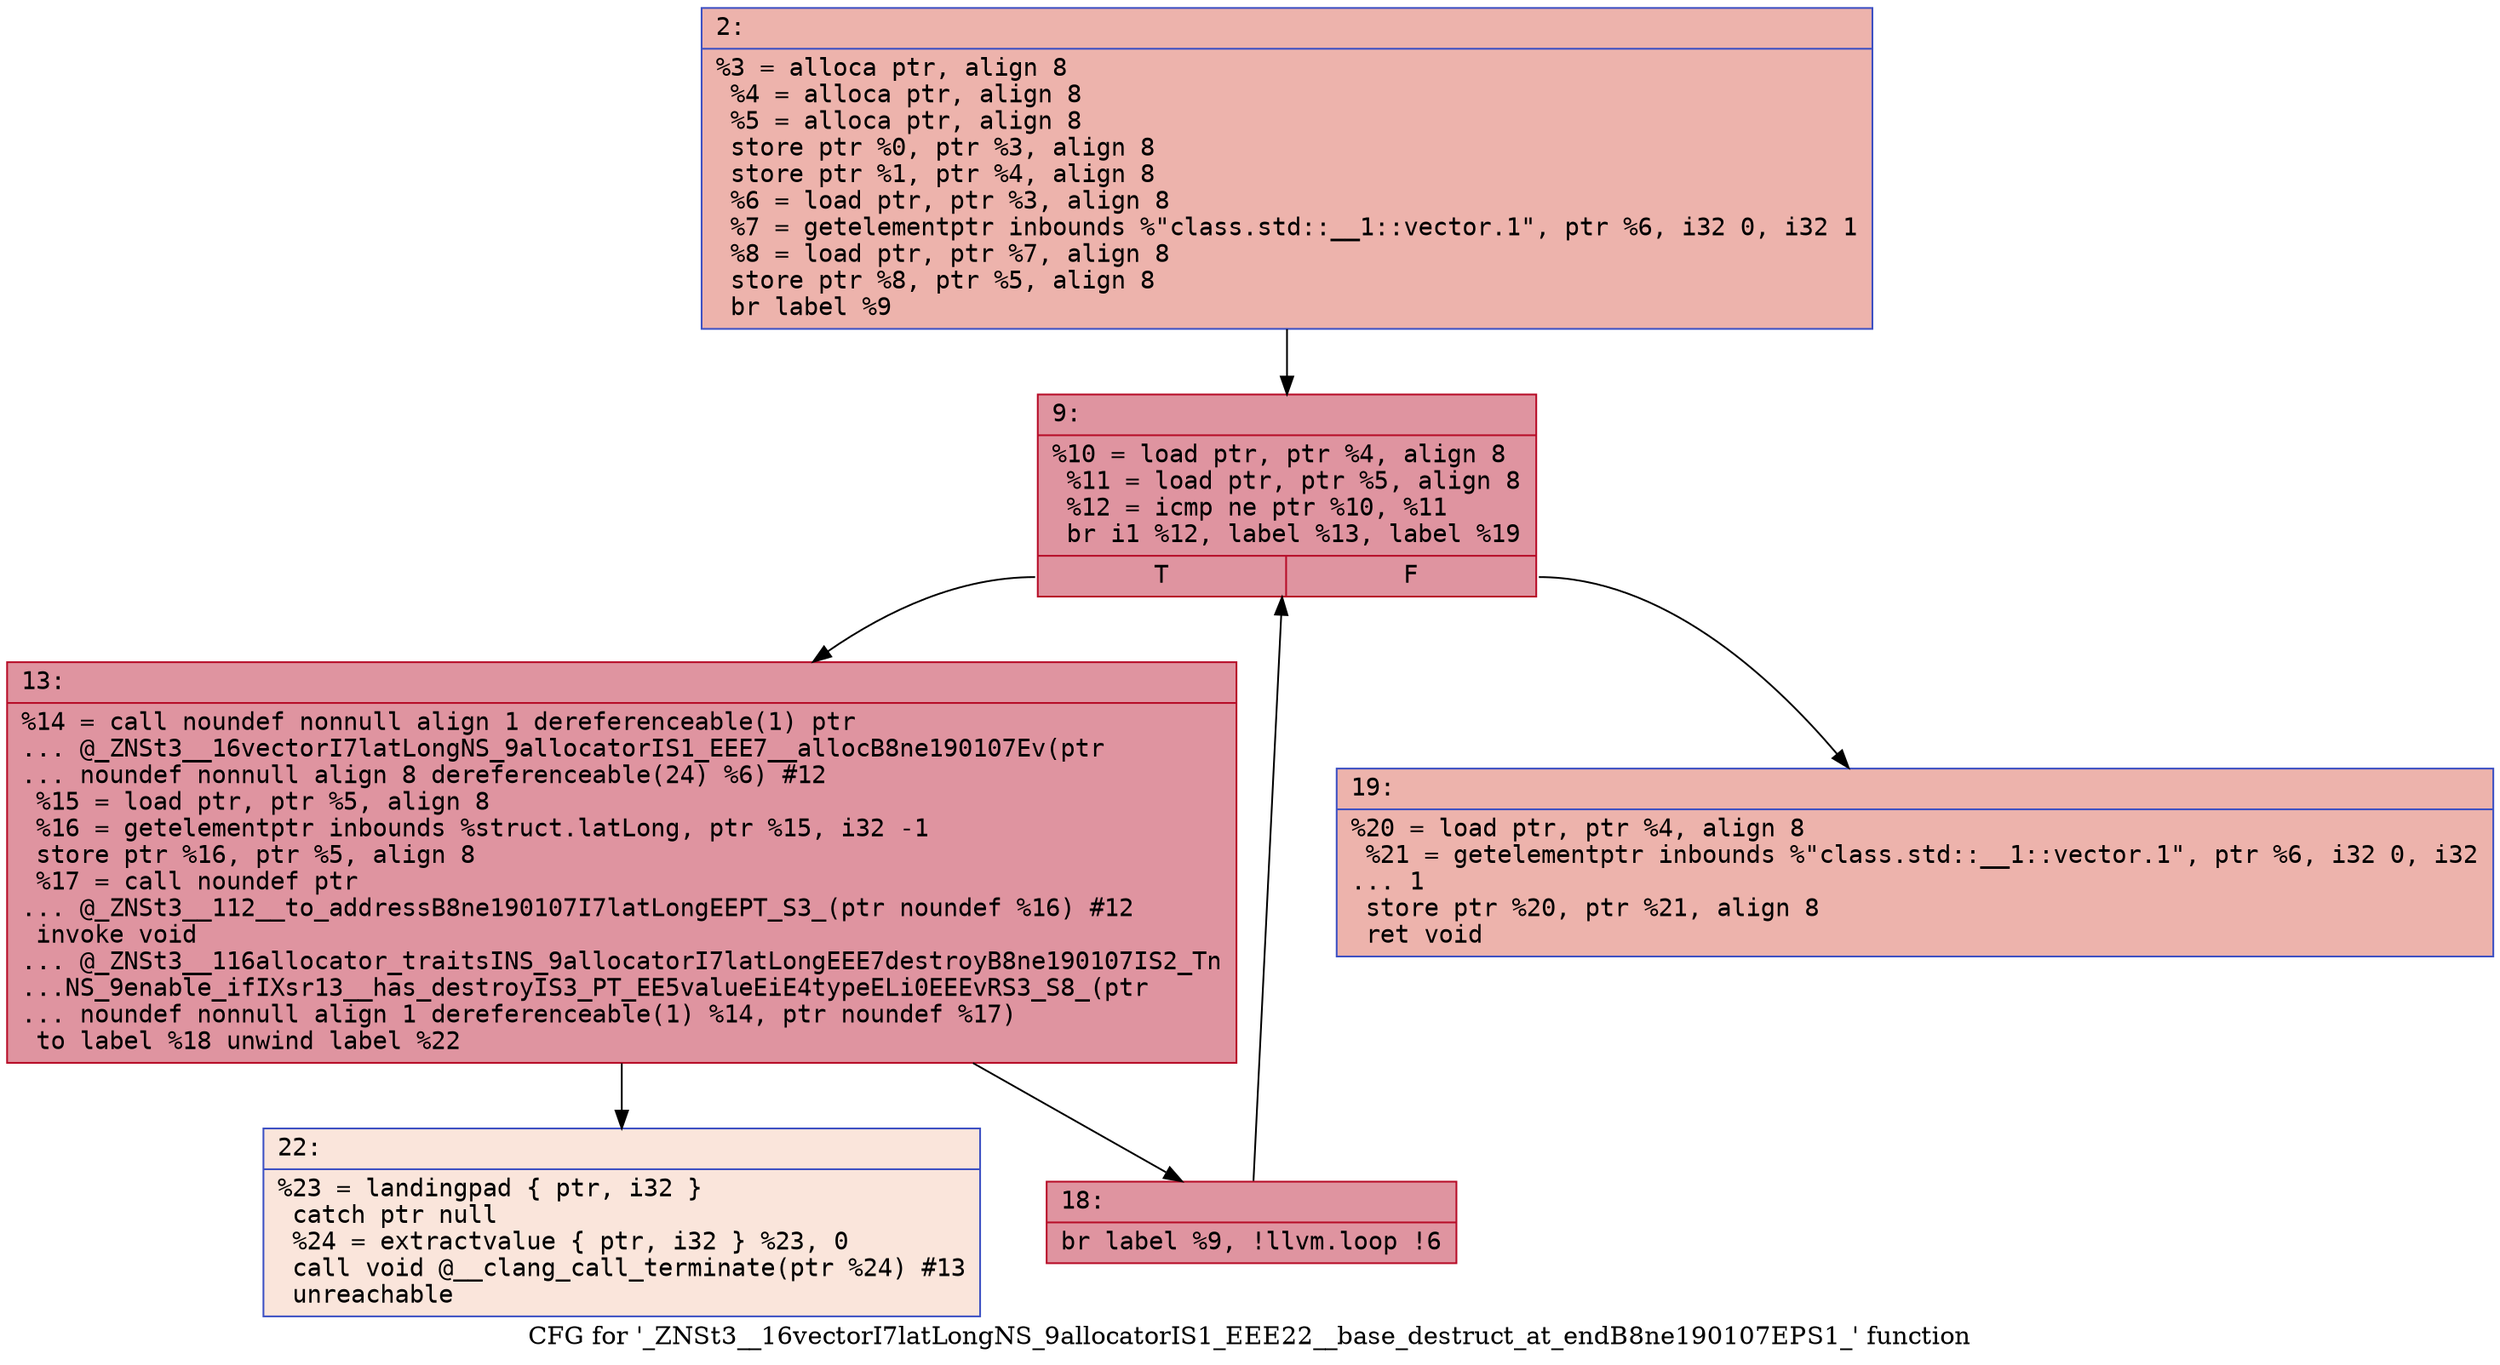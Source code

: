 digraph "CFG for '_ZNSt3__16vectorI7latLongNS_9allocatorIS1_EEE22__base_destruct_at_endB8ne190107EPS1_' function" {
	label="CFG for '_ZNSt3__16vectorI7latLongNS_9allocatorIS1_EEE22__base_destruct_at_endB8ne190107EPS1_' function";

	Node0x6000017601e0 [shape=record,color="#3d50c3ff", style=filled, fillcolor="#d6524470" fontname="Courier",label="{2:\l|  %3 = alloca ptr, align 8\l  %4 = alloca ptr, align 8\l  %5 = alloca ptr, align 8\l  store ptr %0, ptr %3, align 8\l  store ptr %1, ptr %4, align 8\l  %6 = load ptr, ptr %3, align 8\l  %7 = getelementptr inbounds %\"class.std::__1::vector.1\", ptr %6, i32 0, i32 1\l  %8 = load ptr, ptr %7, align 8\l  store ptr %8, ptr %5, align 8\l  br label %9\l}"];
	Node0x6000017601e0 -> Node0x600001760230[tooltip="2 -> 9\nProbability 100.00%" ];
	Node0x600001760230 [shape=record,color="#b70d28ff", style=filled, fillcolor="#b70d2870" fontname="Courier",label="{9:\l|  %10 = load ptr, ptr %4, align 8\l  %11 = load ptr, ptr %5, align 8\l  %12 = icmp ne ptr %10, %11\l  br i1 %12, label %13, label %19\l|{<s0>T|<s1>F}}"];
	Node0x600001760230:s0 -> Node0x600001760280[tooltip="9 -> 13\nProbability 96.88%" ];
	Node0x600001760230:s1 -> Node0x600001760320[tooltip="9 -> 19\nProbability 3.12%" ];
	Node0x600001760280 [shape=record,color="#b70d28ff", style=filled, fillcolor="#b70d2870" fontname="Courier",label="{13:\l|  %14 = call noundef nonnull align 1 dereferenceable(1) ptr\l... @_ZNSt3__16vectorI7latLongNS_9allocatorIS1_EEE7__allocB8ne190107Ev(ptr\l... noundef nonnull align 8 dereferenceable(24) %6) #12\l  %15 = load ptr, ptr %5, align 8\l  %16 = getelementptr inbounds %struct.latLong, ptr %15, i32 -1\l  store ptr %16, ptr %5, align 8\l  %17 = call noundef ptr\l... @_ZNSt3__112__to_addressB8ne190107I7latLongEEPT_S3_(ptr noundef %16) #12\l  invoke void\l... @_ZNSt3__116allocator_traitsINS_9allocatorI7latLongEEE7destroyB8ne190107IS2_Tn\l...NS_9enable_ifIXsr13__has_destroyIS3_PT_EE5valueEiE4typeELi0EEEvRS3_S8_(ptr\l... noundef nonnull align 1 dereferenceable(1) %14, ptr noundef %17)\l          to label %18 unwind label %22\l}"];
	Node0x600001760280 -> Node0x6000017602d0[tooltip="13 -> 18\nProbability 100.00%" ];
	Node0x600001760280 -> Node0x600001760370[tooltip="13 -> 22\nProbability 0.00%" ];
	Node0x6000017602d0 [shape=record,color="#b70d28ff", style=filled, fillcolor="#b70d2870" fontname="Courier",label="{18:\l|  br label %9, !llvm.loop !6\l}"];
	Node0x6000017602d0 -> Node0x600001760230[tooltip="18 -> 9\nProbability 100.00%" ];
	Node0x600001760320 [shape=record,color="#3d50c3ff", style=filled, fillcolor="#d6524470" fontname="Courier",label="{19:\l|  %20 = load ptr, ptr %4, align 8\l  %21 = getelementptr inbounds %\"class.std::__1::vector.1\", ptr %6, i32 0, i32\l... 1\l  store ptr %20, ptr %21, align 8\l  ret void\l}"];
	Node0x600001760370 [shape=record,color="#3d50c3ff", style=filled, fillcolor="#f4c5ad70" fontname="Courier",label="{22:\l|  %23 = landingpad \{ ptr, i32 \}\l          catch ptr null\l  %24 = extractvalue \{ ptr, i32 \} %23, 0\l  call void @__clang_call_terminate(ptr %24) #13\l  unreachable\l}"];
}
